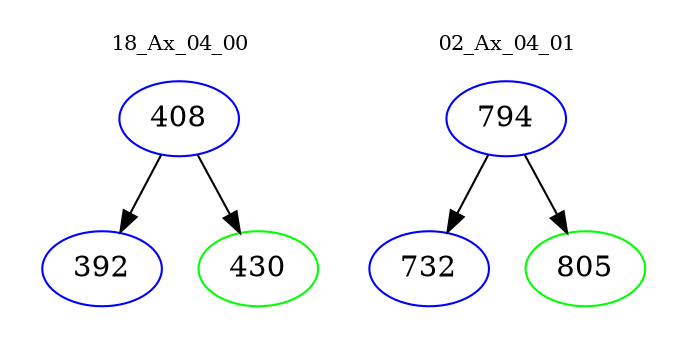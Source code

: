 digraph{
subgraph cluster_0 {
color = white
label = "18_Ax_04_00";
fontsize=10;
T0_408 [label="408", color="blue"]
T0_408 -> T0_392 [color="black"]
T0_392 [label="392", color="blue"]
T0_408 -> T0_430 [color="black"]
T0_430 [label="430", color="green"]
}
subgraph cluster_1 {
color = white
label = "02_Ax_04_01";
fontsize=10;
T1_794 [label="794", color="blue"]
T1_794 -> T1_732 [color="black"]
T1_732 [label="732", color="blue"]
T1_794 -> T1_805 [color="black"]
T1_805 [label="805", color="green"]
}
}
